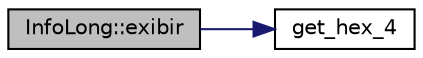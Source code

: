 digraph "InfoLong::exibir"
{
  edge [fontname="Helvetica",fontsize="10",labelfontname="Helvetica",labelfontsize="10"];
  node [fontname="Helvetica",fontsize="10",shape=record];
  rankdir="LR";
  Node10 [label="InfoLong::exibir",height=0.2,width=0.4,color="black", fillcolor="grey75", style="filled", fontcolor="black"];
  Node10 -> Node11 [color="midnightblue",fontsize="10",style="solid",fontname="Helvetica"];
  Node11 [label="get_hex_4",height=0.2,width=0.4,color="black", fillcolor="white", style="filled",URL="$_arquivos_8hpp.html#ac4de47d06c534954cfe8db0528e7d14f",tooltip="Recuperação da representação em hexadecimal de um número de 4 bytes. "];
}
